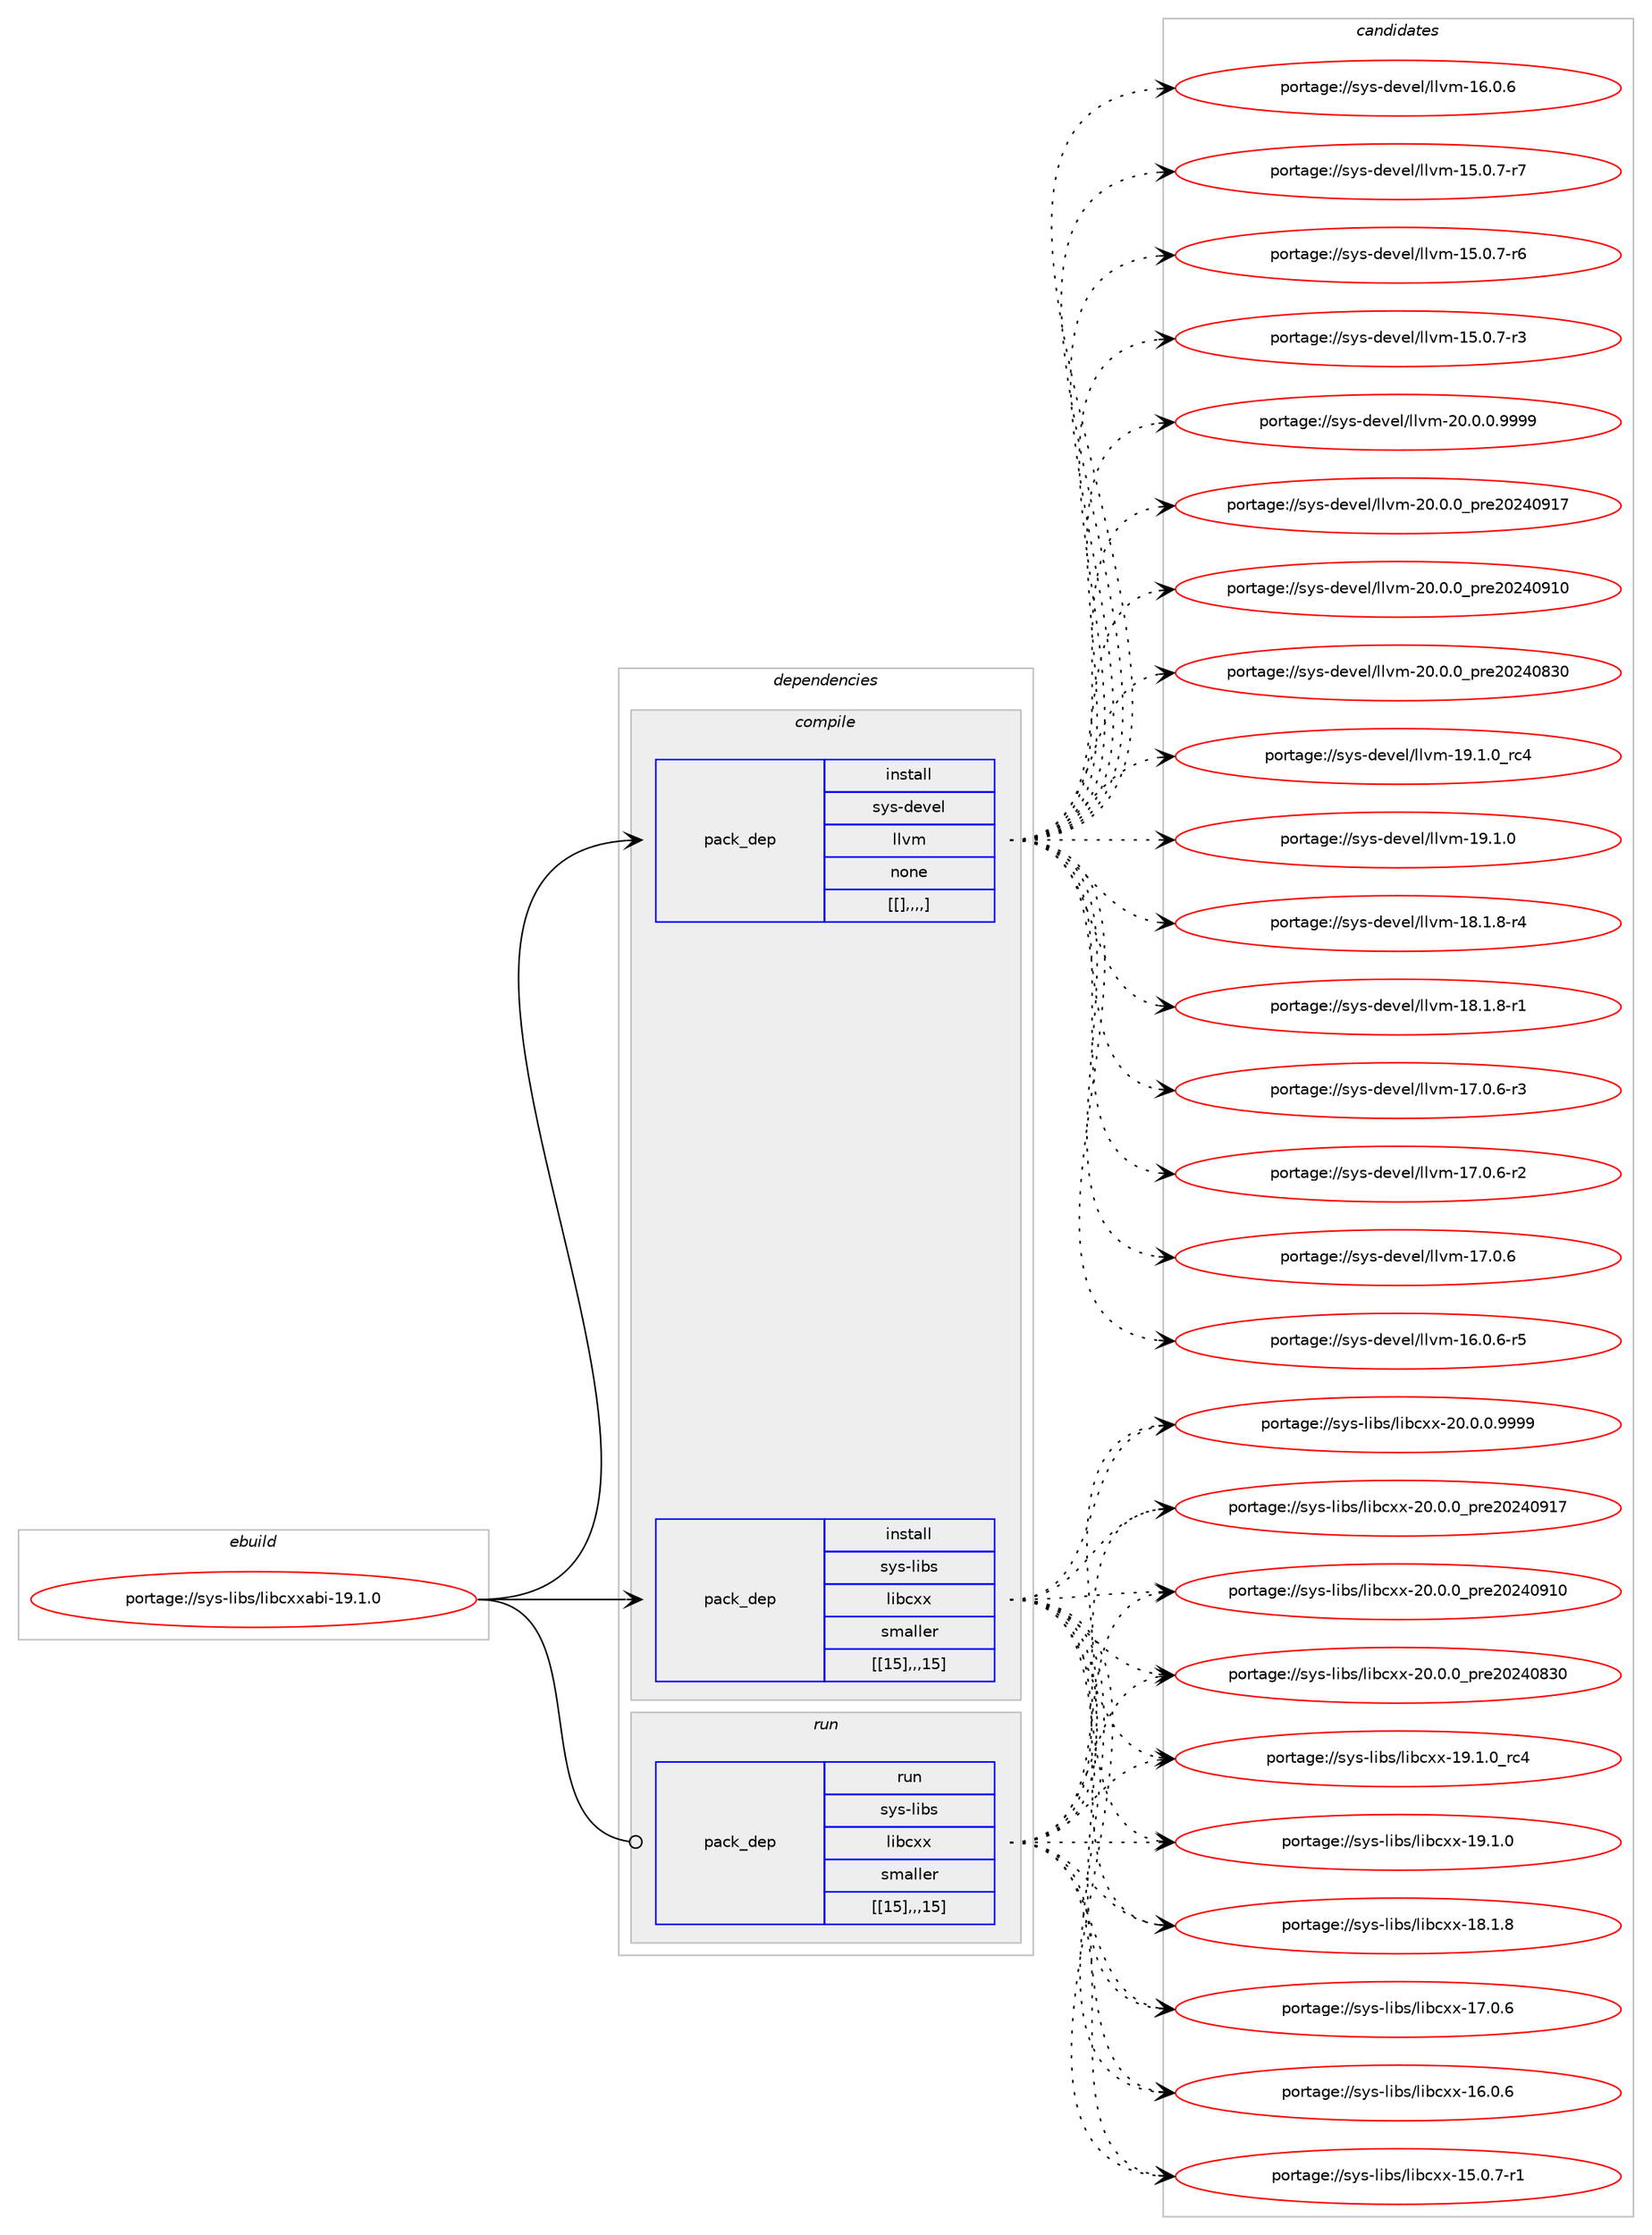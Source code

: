 digraph prolog {

# *************
# Graph options
# *************

newrank=true;
concentrate=true;
compound=true;
graph [rankdir=LR,fontname=Helvetica,fontsize=10,ranksep=1.5];#, ranksep=2.5, nodesep=0.2];
edge  [arrowhead=vee];
node  [fontname=Helvetica,fontsize=10];

# **********
# The ebuild
# **********

subgraph cluster_leftcol {
color=gray;
label=<<i>ebuild</i>>;
id [label="portage://sys-libs/libcxxabi-19.1.0", color=red, width=4, href="../sys-libs/libcxxabi-19.1.0.svg"];
}

# ****************
# The dependencies
# ****************

subgraph cluster_midcol {
color=gray;
label=<<i>dependencies</i>>;
subgraph cluster_compile {
fillcolor="#eeeeee";
style=filled;
label=<<i>compile</i>>;
subgraph pack328567 {
dependency454032 [label=<<TABLE BORDER="0" CELLBORDER="1" CELLSPACING="0" CELLPADDING="4" WIDTH="220"><TR><TD ROWSPAN="6" CELLPADDING="30">pack_dep</TD></TR><TR><TD WIDTH="110">install</TD></TR><TR><TD>sys-devel</TD></TR><TR><TD>llvm</TD></TR><TR><TD>none</TD></TR><TR><TD>[[],,,,]</TD></TR></TABLE>>, shape=none, color=blue];
}
id:e -> dependency454032:w [weight=20,style="solid",arrowhead="vee"];
subgraph pack328568 {
dependency454033 [label=<<TABLE BORDER="0" CELLBORDER="1" CELLSPACING="0" CELLPADDING="4" WIDTH="220"><TR><TD ROWSPAN="6" CELLPADDING="30">pack_dep</TD></TR><TR><TD WIDTH="110">install</TD></TR><TR><TD>sys-libs</TD></TR><TR><TD>libcxx</TD></TR><TR><TD>smaller</TD></TR><TR><TD>[[15],,,15]</TD></TR></TABLE>>, shape=none, color=blue];
}
id:e -> dependency454033:w [weight=20,style="solid",arrowhead="vee"];
}
subgraph cluster_compileandrun {
fillcolor="#eeeeee";
style=filled;
label=<<i>compile and run</i>>;
}
subgraph cluster_run {
fillcolor="#eeeeee";
style=filled;
label=<<i>run</i>>;
subgraph pack328569 {
dependency454034 [label=<<TABLE BORDER="0" CELLBORDER="1" CELLSPACING="0" CELLPADDING="4" WIDTH="220"><TR><TD ROWSPAN="6" CELLPADDING="30">pack_dep</TD></TR><TR><TD WIDTH="110">run</TD></TR><TR><TD>sys-libs</TD></TR><TR><TD>libcxx</TD></TR><TR><TD>smaller</TD></TR><TR><TD>[[15],,,15]</TD></TR></TABLE>>, shape=none, color=blue];
}
id:e -> dependency454034:w [weight=20,style="solid",arrowhead="odot"];
}
}

# **************
# The candidates
# **************

subgraph cluster_choices {
rank=same;
color=gray;
label=<<i>candidates</i>>;

subgraph choice328567 {
color=black;
nodesep=1;
choice1151211154510010111810110847108108118109455048464846484657575757 [label="portage://sys-devel/llvm-20.0.0.9999", color=red, width=4,href="../sys-devel/llvm-20.0.0.9999.svg"];
choice115121115451001011181011084710810811810945504846484648951121141015048505248574955 [label="portage://sys-devel/llvm-20.0.0_pre20240917", color=red, width=4,href="../sys-devel/llvm-20.0.0_pre20240917.svg"];
choice115121115451001011181011084710810811810945504846484648951121141015048505248574948 [label="portage://sys-devel/llvm-20.0.0_pre20240910", color=red, width=4,href="../sys-devel/llvm-20.0.0_pre20240910.svg"];
choice115121115451001011181011084710810811810945504846484648951121141015048505248565148 [label="portage://sys-devel/llvm-20.0.0_pre20240830", color=red, width=4,href="../sys-devel/llvm-20.0.0_pre20240830.svg"];
choice115121115451001011181011084710810811810945495746494648951149952 [label="portage://sys-devel/llvm-19.1.0_rc4", color=red, width=4,href="../sys-devel/llvm-19.1.0_rc4.svg"];
choice115121115451001011181011084710810811810945495746494648 [label="portage://sys-devel/llvm-19.1.0", color=red, width=4,href="../sys-devel/llvm-19.1.0.svg"];
choice1151211154510010111810110847108108118109454956464946564511452 [label="portage://sys-devel/llvm-18.1.8-r4", color=red, width=4,href="../sys-devel/llvm-18.1.8-r4.svg"];
choice1151211154510010111810110847108108118109454956464946564511449 [label="portage://sys-devel/llvm-18.1.8-r1", color=red, width=4,href="../sys-devel/llvm-18.1.8-r1.svg"];
choice1151211154510010111810110847108108118109454955464846544511451 [label="portage://sys-devel/llvm-17.0.6-r3", color=red, width=4,href="../sys-devel/llvm-17.0.6-r3.svg"];
choice1151211154510010111810110847108108118109454955464846544511450 [label="portage://sys-devel/llvm-17.0.6-r2", color=red, width=4,href="../sys-devel/llvm-17.0.6-r2.svg"];
choice115121115451001011181011084710810811810945495546484654 [label="portage://sys-devel/llvm-17.0.6", color=red, width=4,href="../sys-devel/llvm-17.0.6.svg"];
choice1151211154510010111810110847108108118109454954464846544511453 [label="portage://sys-devel/llvm-16.0.6-r5", color=red, width=4,href="../sys-devel/llvm-16.0.6-r5.svg"];
choice115121115451001011181011084710810811810945495446484654 [label="portage://sys-devel/llvm-16.0.6", color=red, width=4,href="../sys-devel/llvm-16.0.6.svg"];
choice1151211154510010111810110847108108118109454953464846554511455 [label="portage://sys-devel/llvm-15.0.7-r7", color=red, width=4,href="../sys-devel/llvm-15.0.7-r7.svg"];
choice1151211154510010111810110847108108118109454953464846554511454 [label="portage://sys-devel/llvm-15.0.7-r6", color=red, width=4,href="../sys-devel/llvm-15.0.7-r6.svg"];
choice1151211154510010111810110847108108118109454953464846554511451 [label="portage://sys-devel/llvm-15.0.7-r3", color=red, width=4,href="../sys-devel/llvm-15.0.7-r3.svg"];
dependency454032:e -> choice1151211154510010111810110847108108118109455048464846484657575757:w [style=dotted,weight="100"];
dependency454032:e -> choice115121115451001011181011084710810811810945504846484648951121141015048505248574955:w [style=dotted,weight="100"];
dependency454032:e -> choice115121115451001011181011084710810811810945504846484648951121141015048505248574948:w [style=dotted,weight="100"];
dependency454032:e -> choice115121115451001011181011084710810811810945504846484648951121141015048505248565148:w [style=dotted,weight="100"];
dependency454032:e -> choice115121115451001011181011084710810811810945495746494648951149952:w [style=dotted,weight="100"];
dependency454032:e -> choice115121115451001011181011084710810811810945495746494648:w [style=dotted,weight="100"];
dependency454032:e -> choice1151211154510010111810110847108108118109454956464946564511452:w [style=dotted,weight="100"];
dependency454032:e -> choice1151211154510010111810110847108108118109454956464946564511449:w [style=dotted,weight="100"];
dependency454032:e -> choice1151211154510010111810110847108108118109454955464846544511451:w [style=dotted,weight="100"];
dependency454032:e -> choice1151211154510010111810110847108108118109454955464846544511450:w [style=dotted,weight="100"];
dependency454032:e -> choice115121115451001011181011084710810811810945495546484654:w [style=dotted,weight="100"];
dependency454032:e -> choice1151211154510010111810110847108108118109454954464846544511453:w [style=dotted,weight="100"];
dependency454032:e -> choice115121115451001011181011084710810811810945495446484654:w [style=dotted,weight="100"];
dependency454032:e -> choice1151211154510010111810110847108108118109454953464846554511455:w [style=dotted,weight="100"];
dependency454032:e -> choice1151211154510010111810110847108108118109454953464846554511454:w [style=dotted,weight="100"];
dependency454032:e -> choice1151211154510010111810110847108108118109454953464846554511451:w [style=dotted,weight="100"];
}
subgraph choice328568 {
color=black;
nodesep=1;
choice1151211154510810598115471081059899120120455048464846484657575757 [label="portage://sys-libs/libcxx-20.0.0.9999", color=red, width=4,href="../sys-libs/libcxx-20.0.0.9999.svg"];
choice115121115451081059811547108105989912012045504846484648951121141015048505248574955 [label="portage://sys-libs/libcxx-20.0.0_pre20240917", color=red, width=4,href="../sys-libs/libcxx-20.0.0_pre20240917.svg"];
choice115121115451081059811547108105989912012045504846484648951121141015048505248574948 [label="portage://sys-libs/libcxx-20.0.0_pre20240910", color=red, width=4,href="../sys-libs/libcxx-20.0.0_pre20240910.svg"];
choice115121115451081059811547108105989912012045504846484648951121141015048505248565148 [label="portage://sys-libs/libcxx-20.0.0_pre20240830", color=red, width=4,href="../sys-libs/libcxx-20.0.0_pre20240830.svg"];
choice115121115451081059811547108105989912012045495746494648951149952 [label="portage://sys-libs/libcxx-19.1.0_rc4", color=red, width=4,href="../sys-libs/libcxx-19.1.0_rc4.svg"];
choice115121115451081059811547108105989912012045495746494648 [label="portage://sys-libs/libcxx-19.1.0", color=red, width=4,href="../sys-libs/libcxx-19.1.0.svg"];
choice115121115451081059811547108105989912012045495646494656 [label="portage://sys-libs/libcxx-18.1.8", color=red, width=4,href="../sys-libs/libcxx-18.1.8.svg"];
choice115121115451081059811547108105989912012045495546484654 [label="portage://sys-libs/libcxx-17.0.6", color=red, width=4,href="../sys-libs/libcxx-17.0.6.svg"];
choice115121115451081059811547108105989912012045495446484654 [label="portage://sys-libs/libcxx-16.0.6", color=red, width=4,href="../sys-libs/libcxx-16.0.6.svg"];
choice1151211154510810598115471081059899120120454953464846554511449 [label="portage://sys-libs/libcxx-15.0.7-r1", color=red, width=4,href="../sys-libs/libcxx-15.0.7-r1.svg"];
dependency454033:e -> choice1151211154510810598115471081059899120120455048464846484657575757:w [style=dotted,weight="100"];
dependency454033:e -> choice115121115451081059811547108105989912012045504846484648951121141015048505248574955:w [style=dotted,weight="100"];
dependency454033:e -> choice115121115451081059811547108105989912012045504846484648951121141015048505248574948:w [style=dotted,weight="100"];
dependency454033:e -> choice115121115451081059811547108105989912012045504846484648951121141015048505248565148:w [style=dotted,weight="100"];
dependency454033:e -> choice115121115451081059811547108105989912012045495746494648951149952:w [style=dotted,weight="100"];
dependency454033:e -> choice115121115451081059811547108105989912012045495746494648:w [style=dotted,weight="100"];
dependency454033:e -> choice115121115451081059811547108105989912012045495646494656:w [style=dotted,weight="100"];
dependency454033:e -> choice115121115451081059811547108105989912012045495546484654:w [style=dotted,weight="100"];
dependency454033:e -> choice115121115451081059811547108105989912012045495446484654:w [style=dotted,weight="100"];
dependency454033:e -> choice1151211154510810598115471081059899120120454953464846554511449:w [style=dotted,weight="100"];
}
subgraph choice328569 {
color=black;
nodesep=1;
choice1151211154510810598115471081059899120120455048464846484657575757 [label="portage://sys-libs/libcxx-20.0.0.9999", color=red, width=4,href="../sys-libs/libcxx-20.0.0.9999.svg"];
choice115121115451081059811547108105989912012045504846484648951121141015048505248574955 [label="portage://sys-libs/libcxx-20.0.0_pre20240917", color=red, width=4,href="../sys-libs/libcxx-20.0.0_pre20240917.svg"];
choice115121115451081059811547108105989912012045504846484648951121141015048505248574948 [label="portage://sys-libs/libcxx-20.0.0_pre20240910", color=red, width=4,href="../sys-libs/libcxx-20.0.0_pre20240910.svg"];
choice115121115451081059811547108105989912012045504846484648951121141015048505248565148 [label="portage://sys-libs/libcxx-20.0.0_pre20240830", color=red, width=4,href="../sys-libs/libcxx-20.0.0_pre20240830.svg"];
choice115121115451081059811547108105989912012045495746494648951149952 [label="portage://sys-libs/libcxx-19.1.0_rc4", color=red, width=4,href="../sys-libs/libcxx-19.1.0_rc4.svg"];
choice115121115451081059811547108105989912012045495746494648 [label="portage://sys-libs/libcxx-19.1.0", color=red, width=4,href="../sys-libs/libcxx-19.1.0.svg"];
choice115121115451081059811547108105989912012045495646494656 [label="portage://sys-libs/libcxx-18.1.8", color=red, width=4,href="../sys-libs/libcxx-18.1.8.svg"];
choice115121115451081059811547108105989912012045495546484654 [label="portage://sys-libs/libcxx-17.0.6", color=red, width=4,href="../sys-libs/libcxx-17.0.6.svg"];
choice115121115451081059811547108105989912012045495446484654 [label="portage://sys-libs/libcxx-16.0.6", color=red, width=4,href="../sys-libs/libcxx-16.0.6.svg"];
choice1151211154510810598115471081059899120120454953464846554511449 [label="portage://sys-libs/libcxx-15.0.7-r1", color=red, width=4,href="../sys-libs/libcxx-15.0.7-r1.svg"];
dependency454034:e -> choice1151211154510810598115471081059899120120455048464846484657575757:w [style=dotted,weight="100"];
dependency454034:e -> choice115121115451081059811547108105989912012045504846484648951121141015048505248574955:w [style=dotted,weight="100"];
dependency454034:e -> choice115121115451081059811547108105989912012045504846484648951121141015048505248574948:w [style=dotted,weight="100"];
dependency454034:e -> choice115121115451081059811547108105989912012045504846484648951121141015048505248565148:w [style=dotted,weight="100"];
dependency454034:e -> choice115121115451081059811547108105989912012045495746494648951149952:w [style=dotted,weight="100"];
dependency454034:e -> choice115121115451081059811547108105989912012045495746494648:w [style=dotted,weight="100"];
dependency454034:e -> choice115121115451081059811547108105989912012045495646494656:w [style=dotted,weight="100"];
dependency454034:e -> choice115121115451081059811547108105989912012045495546484654:w [style=dotted,weight="100"];
dependency454034:e -> choice115121115451081059811547108105989912012045495446484654:w [style=dotted,weight="100"];
dependency454034:e -> choice1151211154510810598115471081059899120120454953464846554511449:w [style=dotted,weight="100"];
}
}

}
